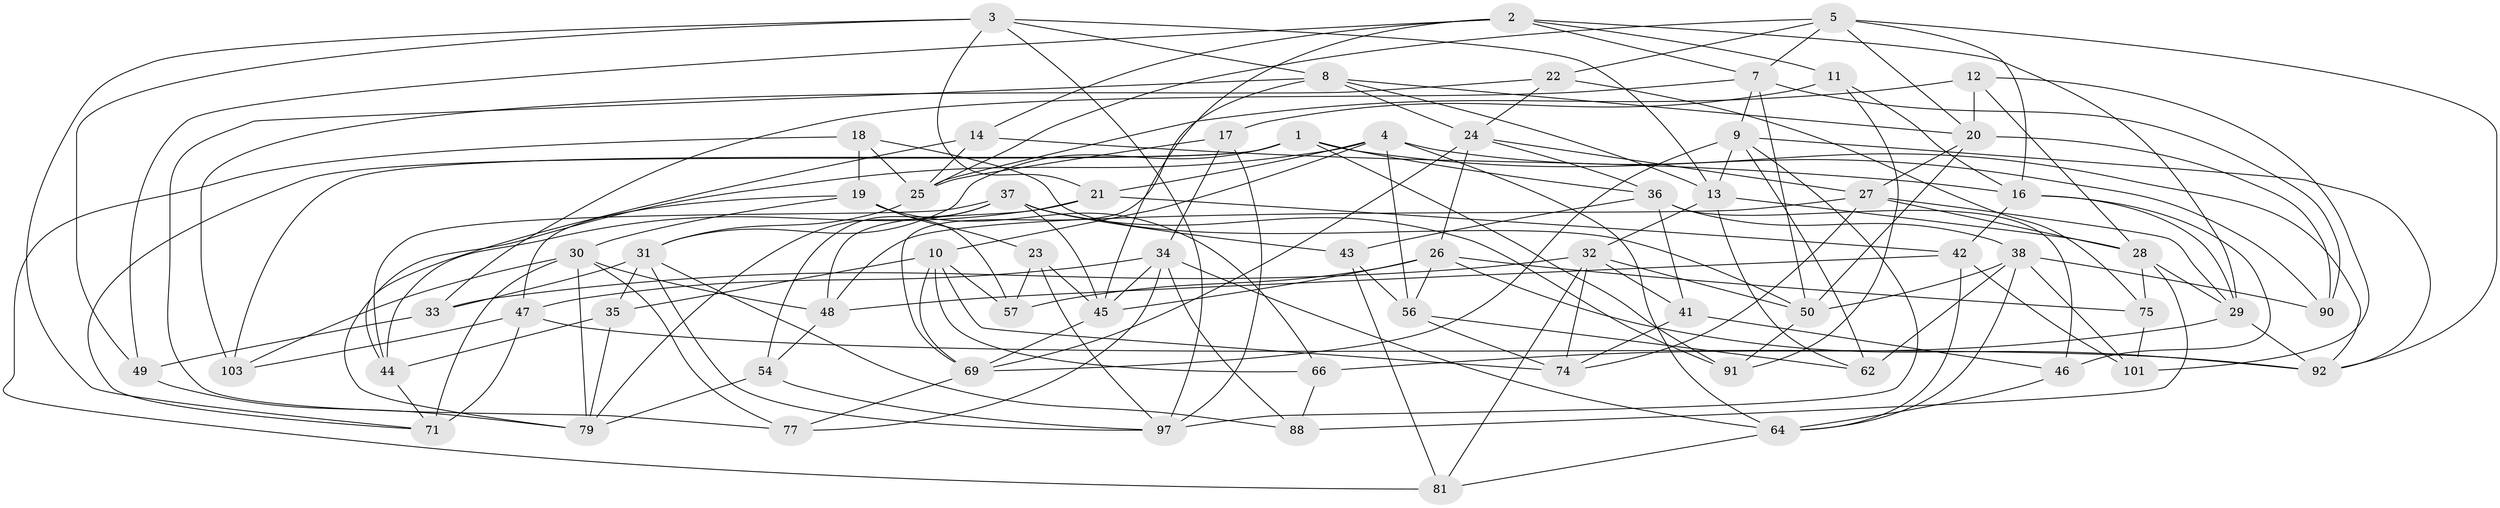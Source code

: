 // Generated by graph-tools (version 1.1) at 2025/24/03/03/25 07:24:30]
// undirected, 66 vertices, 169 edges
graph export_dot {
graph [start="1"]
  node [color=gray90,style=filled];
  1 [super="+102"];
  2 [super="+15"];
  3 [super="+70"];
  4 [super="+60"];
  5 [super="+6"];
  7 [super="+89"];
  8 [super="+76"];
  9 [super="+104"];
  10 [super="+40"];
  11;
  12;
  13 [super="+78"];
  14;
  16 [super="+84"];
  17;
  18;
  19 [super="+63"];
  20 [super="+65"];
  21 [super="+87"];
  22;
  23;
  24 [super="+72"];
  25 [super="+95"];
  26 [super="+58"];
  27 [super="+98"];
  28 [super="+55"];
  29 [super="+53"];
  30 [super="+52"];
  31 [super="+39"];
  32 [super="+59"];
  33;
  34 [super="+94"];
  35;
  36 [super="+83"];
  37 [super="+105"];
  38 [super="+67"];
  41;
  42 [super="+68"];
  43;
  44 [super="+82"];
  45 [super="+106"];
  46;
  47 [super="+51"];
  48 [super="+96"];
  49;
  50 [super="+80"];
  54;
  56 [super="+61"];
  57;
  62;
  64 [super="+73"];
  66;
  69 [super="+85"];
  71 [super="+93"];
  74 [super="+100"];
  75;
  77;
  79 [super="+86"];
  81;
  88;
  90;
  91;
  92 [super="+99"];
  97 [super="+107"];
  101;
  103;
  1 -- 103;
  1 -- 36;
  1 -- 71;
  1 -- 90;
  1 -- 91;
  1 -- 31;
  2 -- 7;
  2 -- 29;
  2 -- 11;
  2 -- 49;
  2 -- 45;
  2 -- 14;
  3 -- 71;
  3 -- 13;
  3 -- 49;
  3 -- 21;
  3 -- 8;
  3 -- 97;
  4 -- 10;
  4 -- 92;
  4 -- 21;
  4 -- 64;
  4 -- 56;
  4 -- 79;
  5 -- 16;
  5 -- 92;
  5 -- 25;
  5 -- 20;
  5 -- 22;
  5 -- 7;
  7 -- 9;
  7 -- 50;
  7 -- 33;
  7 -- 90;
  8 -- 13;
  8 -- 77;
  8 -- 20;
  8 -- 24;
  8 -- 69;
  9 -- 62;
  9 -- 13;
  9 -- 69;
  9 -- 92;
  9 -- 97;
  10 -- 35;
  10 -- 74;
  10 -- 57;
  10 -- 66;
  10 -- 69;
  11 -- 91;
  11 -- 17;
  11 -- 16;
  12 -- 101;
  12 -- 28;
  12 -- 20;
  12 -- 25;
  13 -- 62;
  13 -- 32;
  13 -- 28;
  14 -- 16;
  14 -- 25;
  14 -- 44;
  16 -- 29;
  16 -- 46;
  16 -- 42;
  17 -- 97;
  17 -- 25;
  17 -- 34;
  18 -- 50;
  18 -- 25;
  18 -- 19;
  18 -- 81;
  19 -- 66;
  19 -- 57;
  19 -- 23;
  19 -- 47;
  19 -- 30;
  20 -- 27;
  20 -- 50;
  20 -- 90;
  21 -- 44 [weight=2];
  21 -- 42;
  21 -- 48;
  22 -- 75;
  22 -- 24;
  22 -- 103;
  23 -- 57;
  23 -- 45;
  23 -- 97;
  24 -- 36;
  24 -- 27;
  24 -- 26;
  24 -- 69;
  25 -- 31;
  26 -- 75;
  26 -- 45;
  26 -- 56;
  26 -- 57;
  26 -- 92;
  27 -- 48;
  27 -- 74;
  27 -- 28;
  27 -- 29;
  28 -- 88;
  28 -- 75;
  28 -- 29;
  29 -- 92;
  29 -- 66;
  30 -- 103;
  30 -- 77;
  30 -- 48;
  30 -- 71;
  30 -- 79;
  31 -- 97;
  31 -- 88;
  31 -- 33;
  31 -- 35;
  32 -- 33;
  32 -- 74;
  32 -- 41;
  32 -- 81;
  32 -- 50;
  33 -- 49;
  34 -- 88;
  34 -- 77;
  34 -- 47;
  34 -- 64;
  34 -- 45;
  35 -- 44;
  35 -- 79;
  36 -- 41;
  36 -- 43;
  36 -- 38;
  36 -- 46;
  37 -- 54;
  37 -- 43;
  37 -- 79;
  37 -- 45;
  37 -- 91;
  37 -- 44;
  38 -- 90;
  38 -- 50;
  38 -- 64;
  38 -- 101;
  38 -- 62;
  41 -- 46;
  41 -- 74;
  42 -- 48 [weight=2];
  42 -- 64;
  42 -- 101;
  43 -- 56;
  43 -- 81;
  44 -- 71;
  45 -- 69;
  46 -- 64;
  47 -- 103;
  47 -- 71 [weight=2];
  47 -- 92;
  48 -- 54;
  49 -- 79;
  50 -- 91;
  54 -- 79;
  54 -- 97;
  56 -- 74 [weight=2];
  56 -- 62;
  64 -- 81;
  66 -- 88;
  69 -- 77;
  75 -- 101;
}
